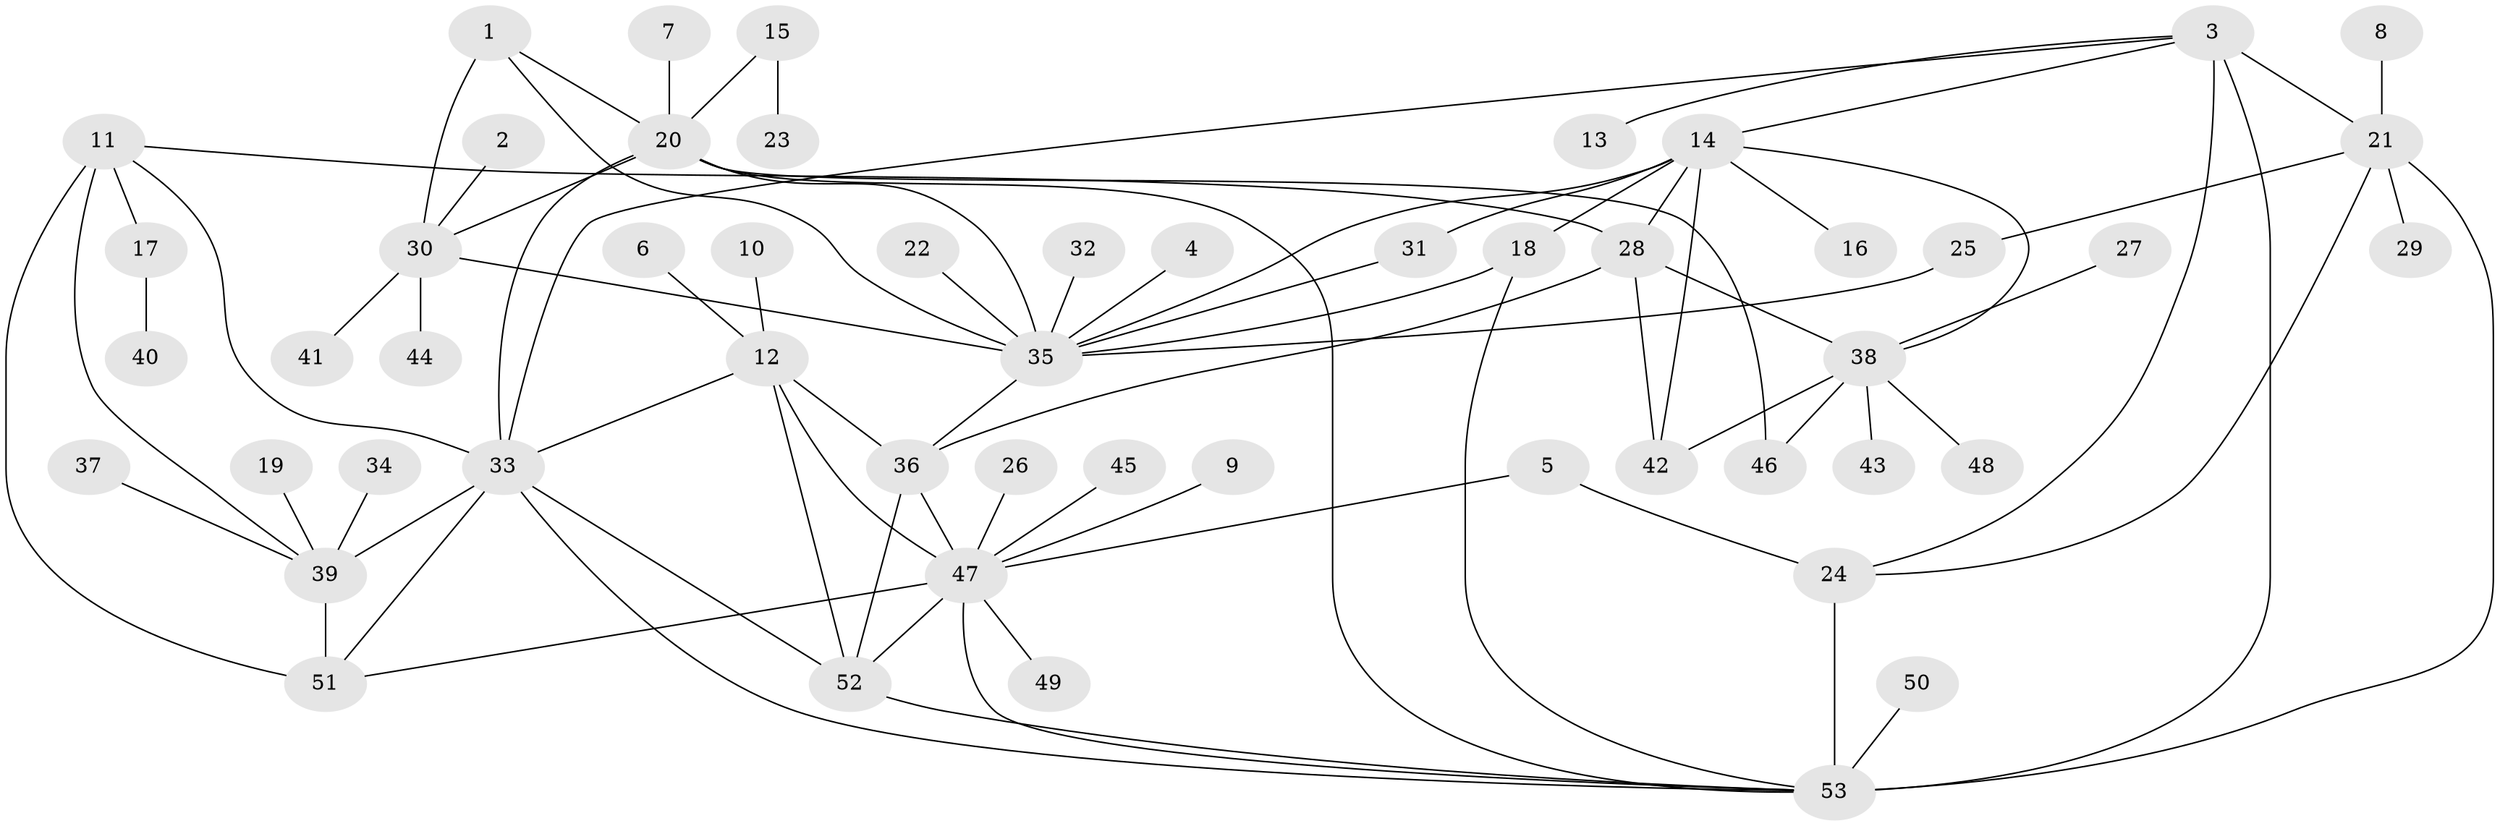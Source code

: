 // original degree distribution, {5: 0.03773584905660377, 6: 0.05660377358490566, 8: 0.03773584905660377, 10: 0.018867924528301886, 9: 0.018867924528301886, 7: 0.018867924528301886, 14: 0.009433962264150943, 4: 0.009433962264150943, 11: 0.018867924528301886, 13: 0.009433962264150943, 2: 0.16981132075471697, 1: 0.5471698113207547, 3: 0.04716981132075472}
// Generated by graph-tools (version 1.1) at 2025/02/03/09/25 03:02:51]
// undirected, 53 vertices, 83 edges
graph export_dot {
graph [start="1"]
  node [color=gray90,style=filled];
  1;
  2;
  3;
  4;
  5;
  6;
  7;
  8;
  9;
  10;
  11;
  12;
  13;
  14;
  15;
  16;
  17;
  18;
  19;
  20;
  21;
  22;
  23;
  24;
  25;
  26;
  27;
  28;
  29;
  30;
  31;
  32;
  33;
  34;
  35;
  36;
  37;
  38;
  39;
  40;
  41;
  42;
  43;
  44;
  45;
  46;
  47;
  48;
  49;
  50;
  51;
  52;
  53;
  1 -- 20 [weight=1.0];
  1 -- 30 [weight=2.0];
  1 -- 35 [weight=1.0];
  2 -- 30 [weight=1.0];
  3 -- 13 [weight=1.0];
  3 -- 14 [weight=1.0];
  3 -- 21 [weight=1.0];
  3 -- 24 [weight=1.0];
  3 -- 33 [weight=1.0];
  3 -- 53 [weight=2.0];
  4 -- 35 [weight=1.0];
  5 -- 24 [weight=1.0];
  5 -- 47 [weight=1.0];
  6 -- 12 [weight=1.0];
  7 -- 20 [weight=1.0];
  8 -- 21 [weight=1.0];
  9 -- 47 [weight=1.0];
  10 -- 12 [weight=1.0];
  11 -- 17 [weight=1.0];
  11 -- 28 [weight=1.0];
  11 -- 33 [weight=1.0];
  11 -- 39 [weight=1.0];
  11 -- 51 [weight=2.0];
  12 -- 33 [weight=1.0];
  12 -- 36 [weight=2.0];
  12 -- 47 [weight=2.0];
  12 -- 52 [weight=2.0];
  14 -- 16 [weight=1.0];
  14 -- 18 [weight=1.0];
  14 -- 28 [weight=2.0];
  14 -- 31 [weight=1.0];
  14 -- 35 [weight=1.0];
  14 -- 38 [weight=1.0];
  14 -- 42 [weight=1.0];
  15 -- 20 [weight=1.0];
  15 -- 23 [weight=1.0];
  17 -- 40 [weight=1.0];
  18 -- 35 [weight=1.0];
  18 -- 53 [weight=1.0];
  19 -- 39 [weight=1.0];
  20 -- 30 [weight=2.0];
  20 -- 33 [weight=1.0];
  20 -- 35 [weight=1.0];
  20 -- 46 [weight=1.0];
  20 -- 53 [weight=1.0];
  21 -- 24 [weight=1.0];
  21 -- 25 [weight=1.0];
  21 -- 29 [weight=1.0];
  21 -- 53 [weight=2.0];
  22 -- 35 [weight=1.0];
  24 -- 53 [weight=2.0];
  25 -- 35 [weight=1.0];
  26 -- 47 [weight=1.0];
  27 -- 38 [weight=1.0];
  28 -- 36 [weight=1.0];
  28 -- 38 [weight=2.0];
  28 -- 42 [weight=2.0];
  30 -- 35 [weight=2.0];
  30 -- 41 [weight=1.0];
  30 -- 44 [weight=1.0];
  31 -- 35 [weight=1.0];
  32 -- 35 [weight=1.0];
  33 -- 39 [weight=1.0];
  33 -- 51 [weight=2.0];
  33 -- 52 [weight=1.0];
  33 -- 53 [weight=1.0];
  34 -- 39 [weight=1.0];
  35 -- 36 [weight=1.0];
  36 -- 47 [weight=1.0];
  36 -- 52 [weight=1.0];
  37 -- 39 [weight=1.0];
  38 -- 42 [weight=1.0];
  38 -- 43 [weight=1.0];
  38 -- 46 [weight=1.0];
  38 -- 48 [weight=1.0];
  39 -- 51 [weight=2.0];
  45 -- 47 [weight=1.0];
  47 -- 49 [weight=1.0];
  47 -- 51 [weight=1.0];
  47 -- 52 [weight=1.0];
  47 -- 53 [weight=1.0];
  50 -- 53 [weight=1.0];
  52 -- 53 [weight=1.0];
}
